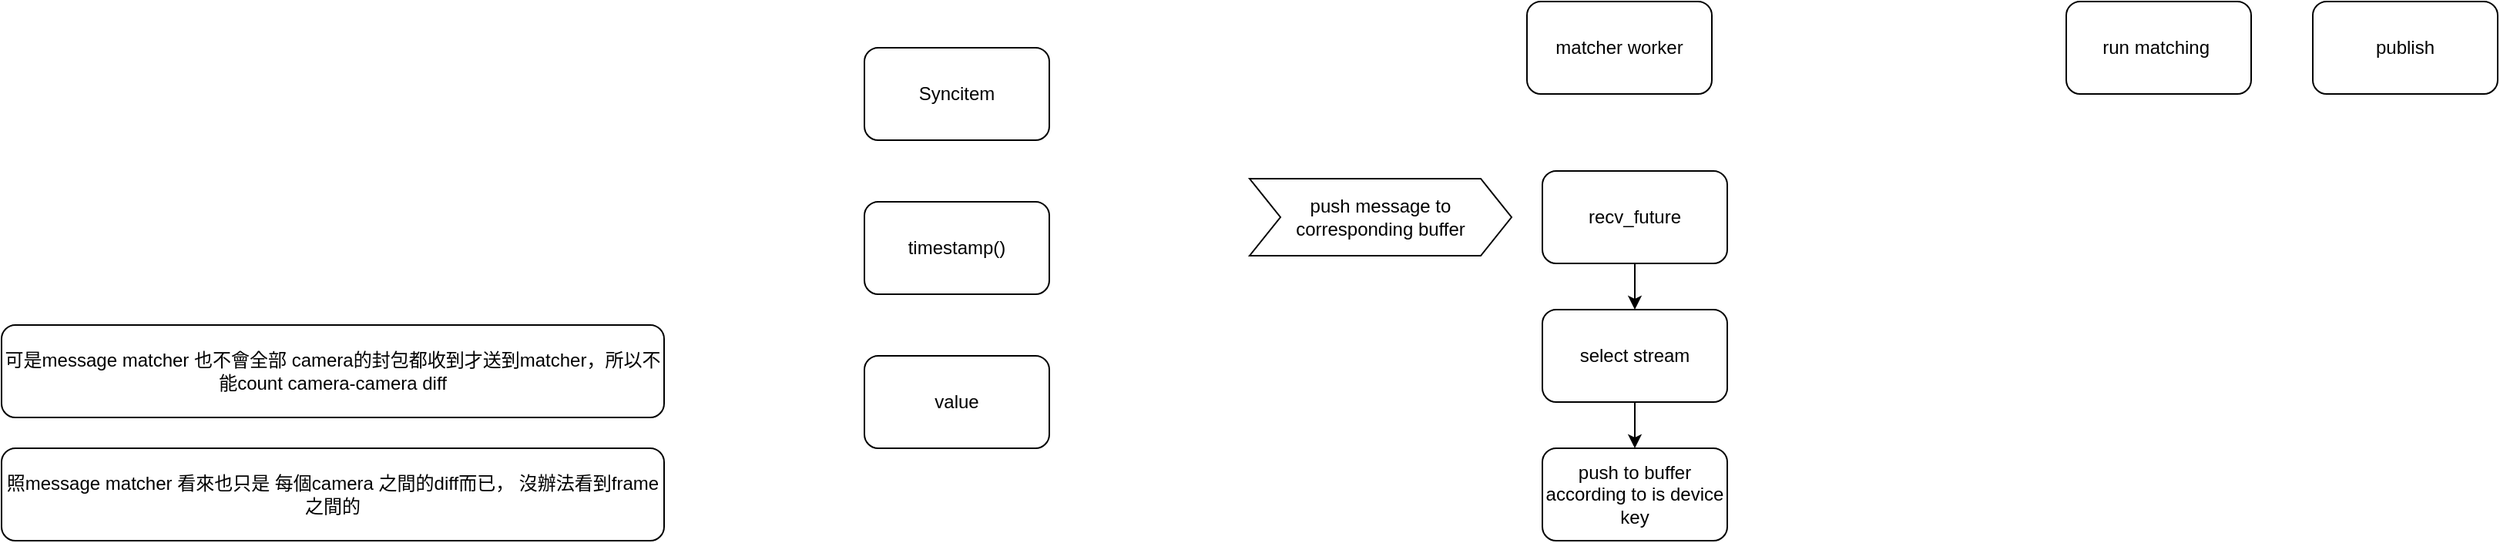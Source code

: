 <mxfile version="15.5.0" type="github">
  <diagram id="oGIT__D-w69nhTGaexgb" name="Page-1">
    <mxGraphModel dx="2130" dy="727" grid="1" gridSize="10" guides="1" tooltips="1" connect="1" arrows="1" fold="1" page="1" pageScale="1" pageWidth="827" pageHeight="1169" math="0" shadow="0">
      <root>
        <mxCell id="0" />
        <mxCell id="1" parent="0" />
        <mxCell id="wSRy6hLbSATEtMvh9MJD-1" value="matcher worker" style="rounded=1;whiteSpace=wrap;html=1;" vertex="1" parent="1">
          <mxGeometry x="400" y="10" width="120" height="60" as="geometry" />
        </mxCell>
        <mxCell id="wSRy6hLbSATEtMvh9MJD-5" value="" style="edgeStyle=orthogonalEdgeStyle;rounded=0;orthogonalLoop=1;jettySize=auto;html=1;" edge="1" parent="1" source="wSRy6hLbSATEtMvh9MJD-2" target="wSRy6hLbSATEtMvh9MJD-4">
          <mxGeometry relative="1" as="geometry" />
        </mxCell>
        <mxCell id="wSRy6hLbSATEtMvh9MJD-2" value="recv_future" style="rounded=1;whiteSpace=wrap;html=1;" vertex="1" parent="1">
          <mxGeometry x="410" y="120" width="120" height="60" as="geometry" />
        </mxCell>
        <mxCell id="wSRy6hLbSATEtMvh9MJD-3" value="push message to corresponding buffer" style="shape=step;perimeter=stepPerimeter;whiteSpace=wrap;html=1;fixedSize=1;" vertex="1" parent="1">
          <mxGeometry x="220" y="125" width="170" height="50" as="geometry" />
        </mxCell>
        <mxCell id="wSRy6hLbSATEtMvh9MJD-7" value="" style="edgeStyle=orthogonalEdgeStyle;rounded=0;orthogonalLoop=1;jettySize=auto;html=1;" edge="1" parent="1" source="wSRy6hLbSATEtMvh9MJD-4" target="wSRy6hLbSATEtMvh9MJD-6">
          <mxGeometry relative="1" as="geometry" />
        </mxCell>
        <mxCell id="wSRy6hLbSATEtMvh9MJD-4" value="select stream" style="whiteSpace=wrap;html=1;rounded=1;" vertex="1" parent="1">
          <mxGeometry x="410" y="210" width="120" height="60" as="geometry" />
        </mxCell>
        <mxCell id="wSRy6hLbSATEtMvh9MJD-6" value="push to buffer according to is device key" style="whiteSpace=wrap;html=1;rounded=1;" vertex="1" parent="1">
          <mxGeometry x="410" y="300" width="120" height="60" as="geometry" />
        </mxCell>
        <mxCell id="wSRy6hLbSATEtMvh9MJD-8" value="可是message matcher 也不會全部 camera的封包都收到才送到matcher，所以不能count camera-camera diff" style="rounded=1;whiteSpace=wrap;html=1;" vertex="1" parent="1">
          <mxGeometry x="-590" y="220" width="430" height="60" as="geometry" />
        </mxCell>
        <mxCell id="wSRy6hLbSATEtMvh9MJD-9" value="照message matcher 看來也只是 每個camera 之間的diff而已， 沒辦法看到frame之間的" style="rounded=1;whiteSpace=wrap;html=1;" vertex="1" parent="1">
          <mxGeometry x="-590" y="300" width="430" height="60" as="geometry" />
        </mxCell>
        <mxCell id="wSRy6hLbSATEtMvh9MJD-10" value="run matching&amp;nbsp;" style="rounded=1;whiteSpace=wrap;html=1;" vertex="1" parent="1">
          <mxGeometry x="750" y="10" width="120" height="60" as="geometry" />
        </mxCell>
        <mxCell id="wSRy6hLbSATEtMvh9MJD-11" value="publish" style="rounded=1;whiteSpace=wrap;html=1;" vertex="1" parent="1">
          <mxGeometry x="910" y="10" width="120" height="60" as="geometry" />
        </mxCell>
        <mxCell id="wSRy6hLbSATEtMvh9MJD-12" value="Syncitem" style="rounded=1;whiteSpace=wrap;html=1;" vertex="1" parent="1">
          <mxGeometry x="-30" y="40" width="120" height="60" as="geometry" />
        </mxCell>
        <mxCell id="wSRy6hLbSATEtMvh9MJD-14" value="timestamp()" style="rounded=1;whiteSpace=wrap;html=1;" vertex="1" parent="1">
          <mxGeometry x="-30" y="140" width="120" height="60" as="geometry" />
        </mxCell>
        <mxCell id="wSRy6hLbSATEtMvh9MJD-15" value="value" style="rounded=1;whiteSpace=wrap;html=1;" vertex="1" parent="1">
          <mxGeometry x="-30" y="240" width="120" height="60" as="geometry" />
        </mxCell>
      </root>
    </mxGraphModel>
  </diagram>
</mxfile>

